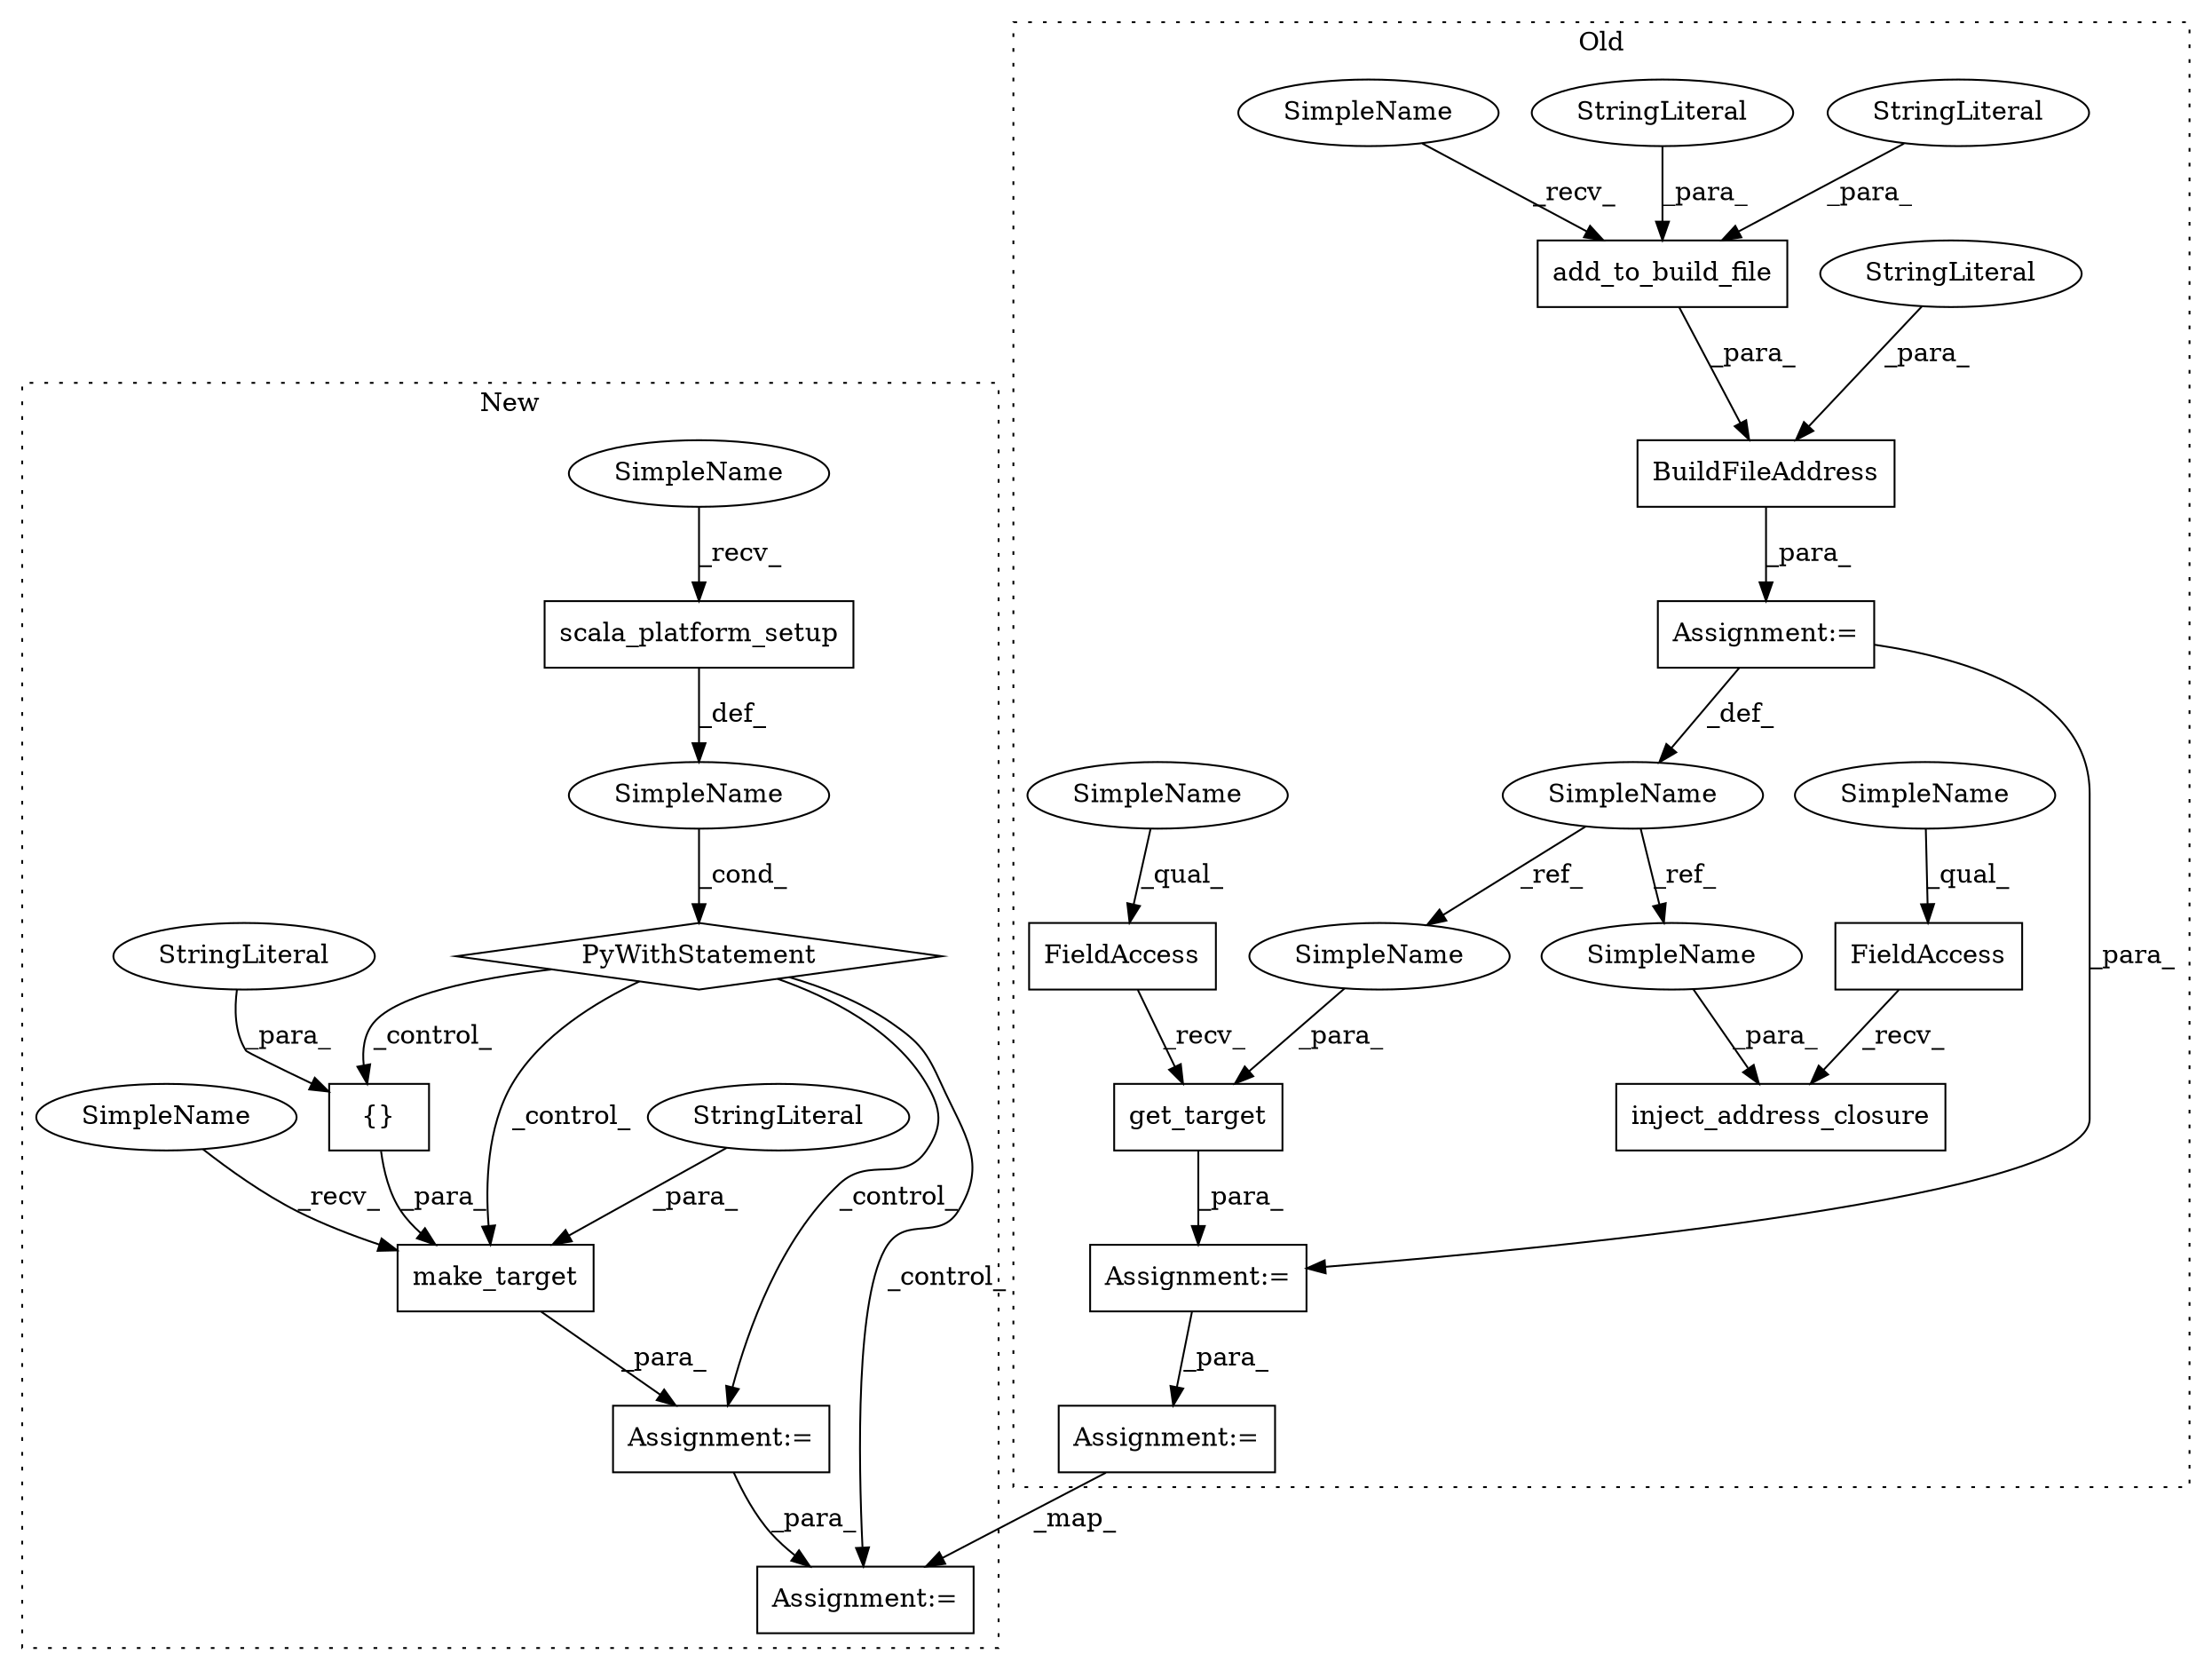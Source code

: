 digraph G {
subgraph cluster0 {
1 [label="add_to_build_file" a="32" s="6284,6395" l="18,1" shape="box"];
3 [label="StringLiteral" a="45" s="6302" l="17" shape="ellipse"];
4 [label="inject_address_closure" a="32" s="6425,6470" l="23,1" shape="box"];
5 [label="SimpleName" a="42" s="6239" l="22" shape="ellipse"];
6 [label="get_target" a="32" s="6509,6542" l="11,1" shape="box"];
8 [label="FieldAccess" a="22" s="6492" l="16" shape="box"];
9 [label="FieldAccess" a="22" s="6408" l="16" shape="box"];
10 [label="BuildFileAddress" a="32" s="6262,6401" l="17,1" shape="box"];
13 [label="StringLiteral" a="45" s="6397" l="4" shape="ellipse"];
14 [label="Assignment:=" a="7" s="6261" l="1" shape="box"];
16 [label="StringLiteral" a="45" s="6320" l="75" shape="ellipse"];
19 [label="Assignment:=" a="7" s="6848" l="1" shape="box"];
21 [label="Assignment:=" a="7" s="6491" l="1" shape="box"];
23 [label="SimpleName" a="42" s="6279" l="4" shape="ellipse"];
24 [label="SimpleName" a="42" s="6408" l="4" shape="ellipse"];
25 [label="SimpleName" a="42" s="6492" l="4" shape="ellipse"];
26 [label="SimpleName" a="42" s="6448" l="22" shape="ellipse"];
27 [label="SimpleName" a="42" s="6520" l="22" shape="ellipse"];
label = "Old";
style="dotted";
}
subgraph cluster1 {
2 [label="PyWithStatement" a="104" s="5501,5538" l="10,2" shape="diamond"];
7 [label="make_target" a="32" s="5568,5652" l="12,1" shape="box"];
11 [label="SimpleName" a="42" s="" l="" shape="ellipse"];
12 [label="StringLiteral" a="45" s="5580" l="14" shape="ellipse"];
15 [label="{}" a="4" s="5620,5651" l="1,1" shape="box"];
17 [label="StringLiteral" a="45" s="5621" l="14" shape="ellipse"];
18 [label="Assignment:=" a="7" s="5766" l="1" shape="box"];
20 [label="Assignment:=" a="7" s="5562" l="1" shape="box"];
22 [label="scala_platform_setup" a="32" s="5516" l="22" shape="box"];
28 [label="SimpleName" a="42" s="5511" l="4" shape="ellipse"];
29 [label="SimpleName" a="42" s="5563" l="4" shape="ellipse"];
label = "New";
style="dotted";
}
1 -> 10 [label="_para_"];
2 -> 15 [label="_control_"];
2 -> 18 [label="_control_"];
2 -> 20 [label="_control_"];
2 -> 7 [label="_control_"];
3 -> 1 [label="_para_"];
5 -> 26 [label="_ref_"];
5 -> 27 [label="_ref_"];
6 -> 21 [label="_para_"];
7 -> 20 [label="_para_"];
8 -> 6 [label="_recv_"];
9 -> 4 [label="_recv_"];
10 -> 14 [label="_para_"];
11 -> 2 [label="_cond_"];
12 -> 7 [label="_para_"];
13 -> 10 [label="_para_"];
14 -> 5 [label="_def_"];
14 -> 21 [label="_para_"];
15 -> 7 [label="_para_"];
16 -> 1 [label="_para_"];
17 -> 15 [label="_para_"];
19 -> 18 [label="_map_"];
20 -> 18 [label="_para_"];
21 -> 19 [label="_para_"];
22 -> 11 [label="_def_"];
23 -> 1 [label="_recv_"];
24 -> 9 [label="_qual_"];
25 -> 8 [label="_qual_"];
26 -> 4 [label="_para_"];
27 -> 6 [label="_para_"];
28 -> 22 [label="_recv_"];
29 -> 7 [label="_recv_"];
}
